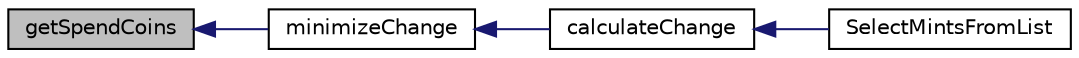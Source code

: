 digraph "getSpendCoins"
{
  edge [fontname="Helvetica",fontsize="10",labelfontname="Helvetica",labelfontsize="10"];
  node [fontname="Helvetica",fontsize="10",shape=record];
  rankdir="LR";
  Node46 [label="getSpendCoins",height=0.2,width=0.4,color="black", fillcolor="grey75", style="filled", fontcolor="black"];
  Node46 -> Node47 [dir="back",color="midnightblue",fontsize="10",style="solid",fontname="Helvetica"];
  Node47 [label="minimizeChange",height=0.2,width=0.4,color="black", fillcolor="white", style="filled",URL="$denomination__functions_8cpp.html#a4984e77265c9f9a0302b86d9ed8e0cb4"];
  Node47 -> Node48 [dir="back",color="midnightblue",fontsize="10",style="solid",fontname="Helvetica"];
  Node48 [label="calculateChange",height=0.2,width=0.4,color="black", fillcolor="white", style="filled",URL="$denomination__functions_8h.html#ad63ca223f7f06fc93de604662d54d7fd"];
  Node48 -> Node49 [dir="back",color="midnightblue",fontsize="10",style="solid",fontname="Helvetica"];
  Node49 [label="SelectMintsFromList",height=0.2,width=0.4,color="black", fillcolor="white", style="filled",URL="$denomination__functions_8h.html#a76403a7bb4c60f165d5925ed643a67a7"];
}
